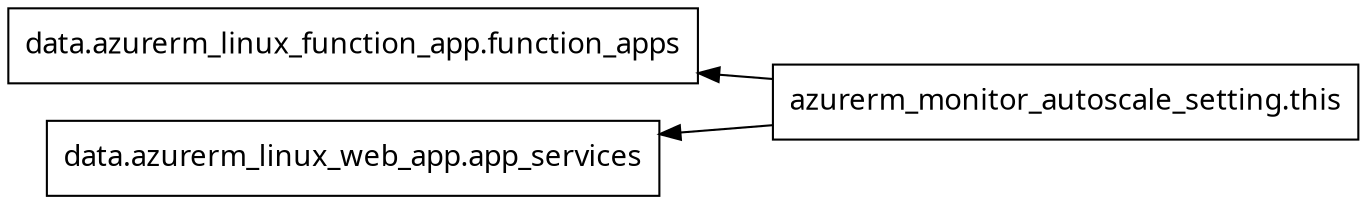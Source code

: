 digraph G {
  rankdir = "RL";
  node [shape = rect, fontname = "sans-serif"];
  "data.azurerm_linux_function_app.function_apps" [label="data.azurerm_linux_function_app.function_apps"];
  "data.azurerm_linux_web_app.app_services" [label="data.azurerm_linux_web_app.app_services"];
  "azurerm_monitor_autoscale_setting.this" [label="azurerm_monitor_autoscale_setting.this"];
  "azurerm_monitor_autoscale_setting.this" -> "data.azurerm_linux_function_app.function_apps";
  "azurerm_monitor_autoscale_setting.this" -> "data.azurerm_linux_web_app.app_services";
}
